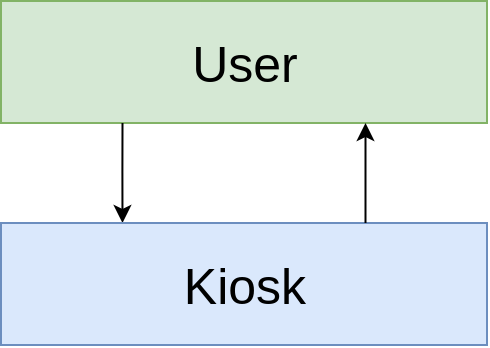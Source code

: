 <mxfile version="11.1.4" type="device"><diagram id="VW8h7AR9d6UCQnMIyFME" name="Page-1"><mxGraphModel dx="1673" dy="879" grid="1" gridSize="10" guides="1" tooltips="1" connect="1" arrows="1" fold="1" page="1" pageScale="1" pageWidth="827" pageHeight="1169" math="0" shadow="0"><root><mxCell id="0"/><mxCell id="1" parent="0"/><mxCell id="rNA3uLsN9g1m54qxnN43-3" value="User" style="rounded=0;whiteSpace=wrap;html=1;fontSize=25;fillColor=#d5e8d4;strokeColor=#82b366;" parent="1" vertex="1"><mxGeometry x="291.5" y="59.5" width="243" height="61" as="geometry"/></mxCell><mxCell id="rNA3uLsN9g1m54qxnN43-14" style="edgeStyle=orthogonalEdgeStyle;rounded=0;orthogonalLoop=1;jettySize=auto;html=1;fontSize=10;strokeColor=#000000;entryX=0.25;entryY=0;entryDx=0;entryDy=0;exitX=0.25;exitY=1;exitDx=0;exitDy=0;" parent="1" source="rNA3uLsN9g1m54qxnN43-3" target="rNA3uLsN9g1m54qxnN43-11" edge="1"><mxGeometry relative="1" as="geometry"><mxPoint x="624.5" y="183.5" as="sourcePoint"/><mxPoint x="374.5" y="129.5" as="targetPoint"/></mxGeometry></mxCell><mxCell id="rNA3uLsN9g1m54qxnN43-11" value="Kiosk" style="rounded=0;whiteSpace=wrap;html=1;fontSize=25;fillColor=#dae8fc;strokeColor=#6c8ebf;" parent="1" vertex="1"><mxGeometry x="291.5" y="170.5" width="243" height="61" as="geometry"/></mxCell><mxCell id="VKKE1I0A2WJnMLQ-VKrp-1" style="edgeStyle=orthogonalEdgeStyle;rounded=0;orthogonalLoop=1;jettySize=auto;html=1;fontSize=10;strokeColor=#000000;entryX=0.75;entryY=1;entryDx=0;entryDy=0;exitX=0.75;exitY=0;exitDx=0;exitDy=0;" edge="1" parent="1" source="rNA3uLsN9g1m54qxnN43-11" target="rNA3uLsN9g1m54qxnN43-3"><mxGeometry relative="1" as="geometry"><mxPoint x="834.5" y="264.5" as="sourcePoint"/><mxPoint x="584.5" y="210.5" as="targetPoint"/></mxGeometry></mxCell></root></mxGraphModel></diagram></mxfile>